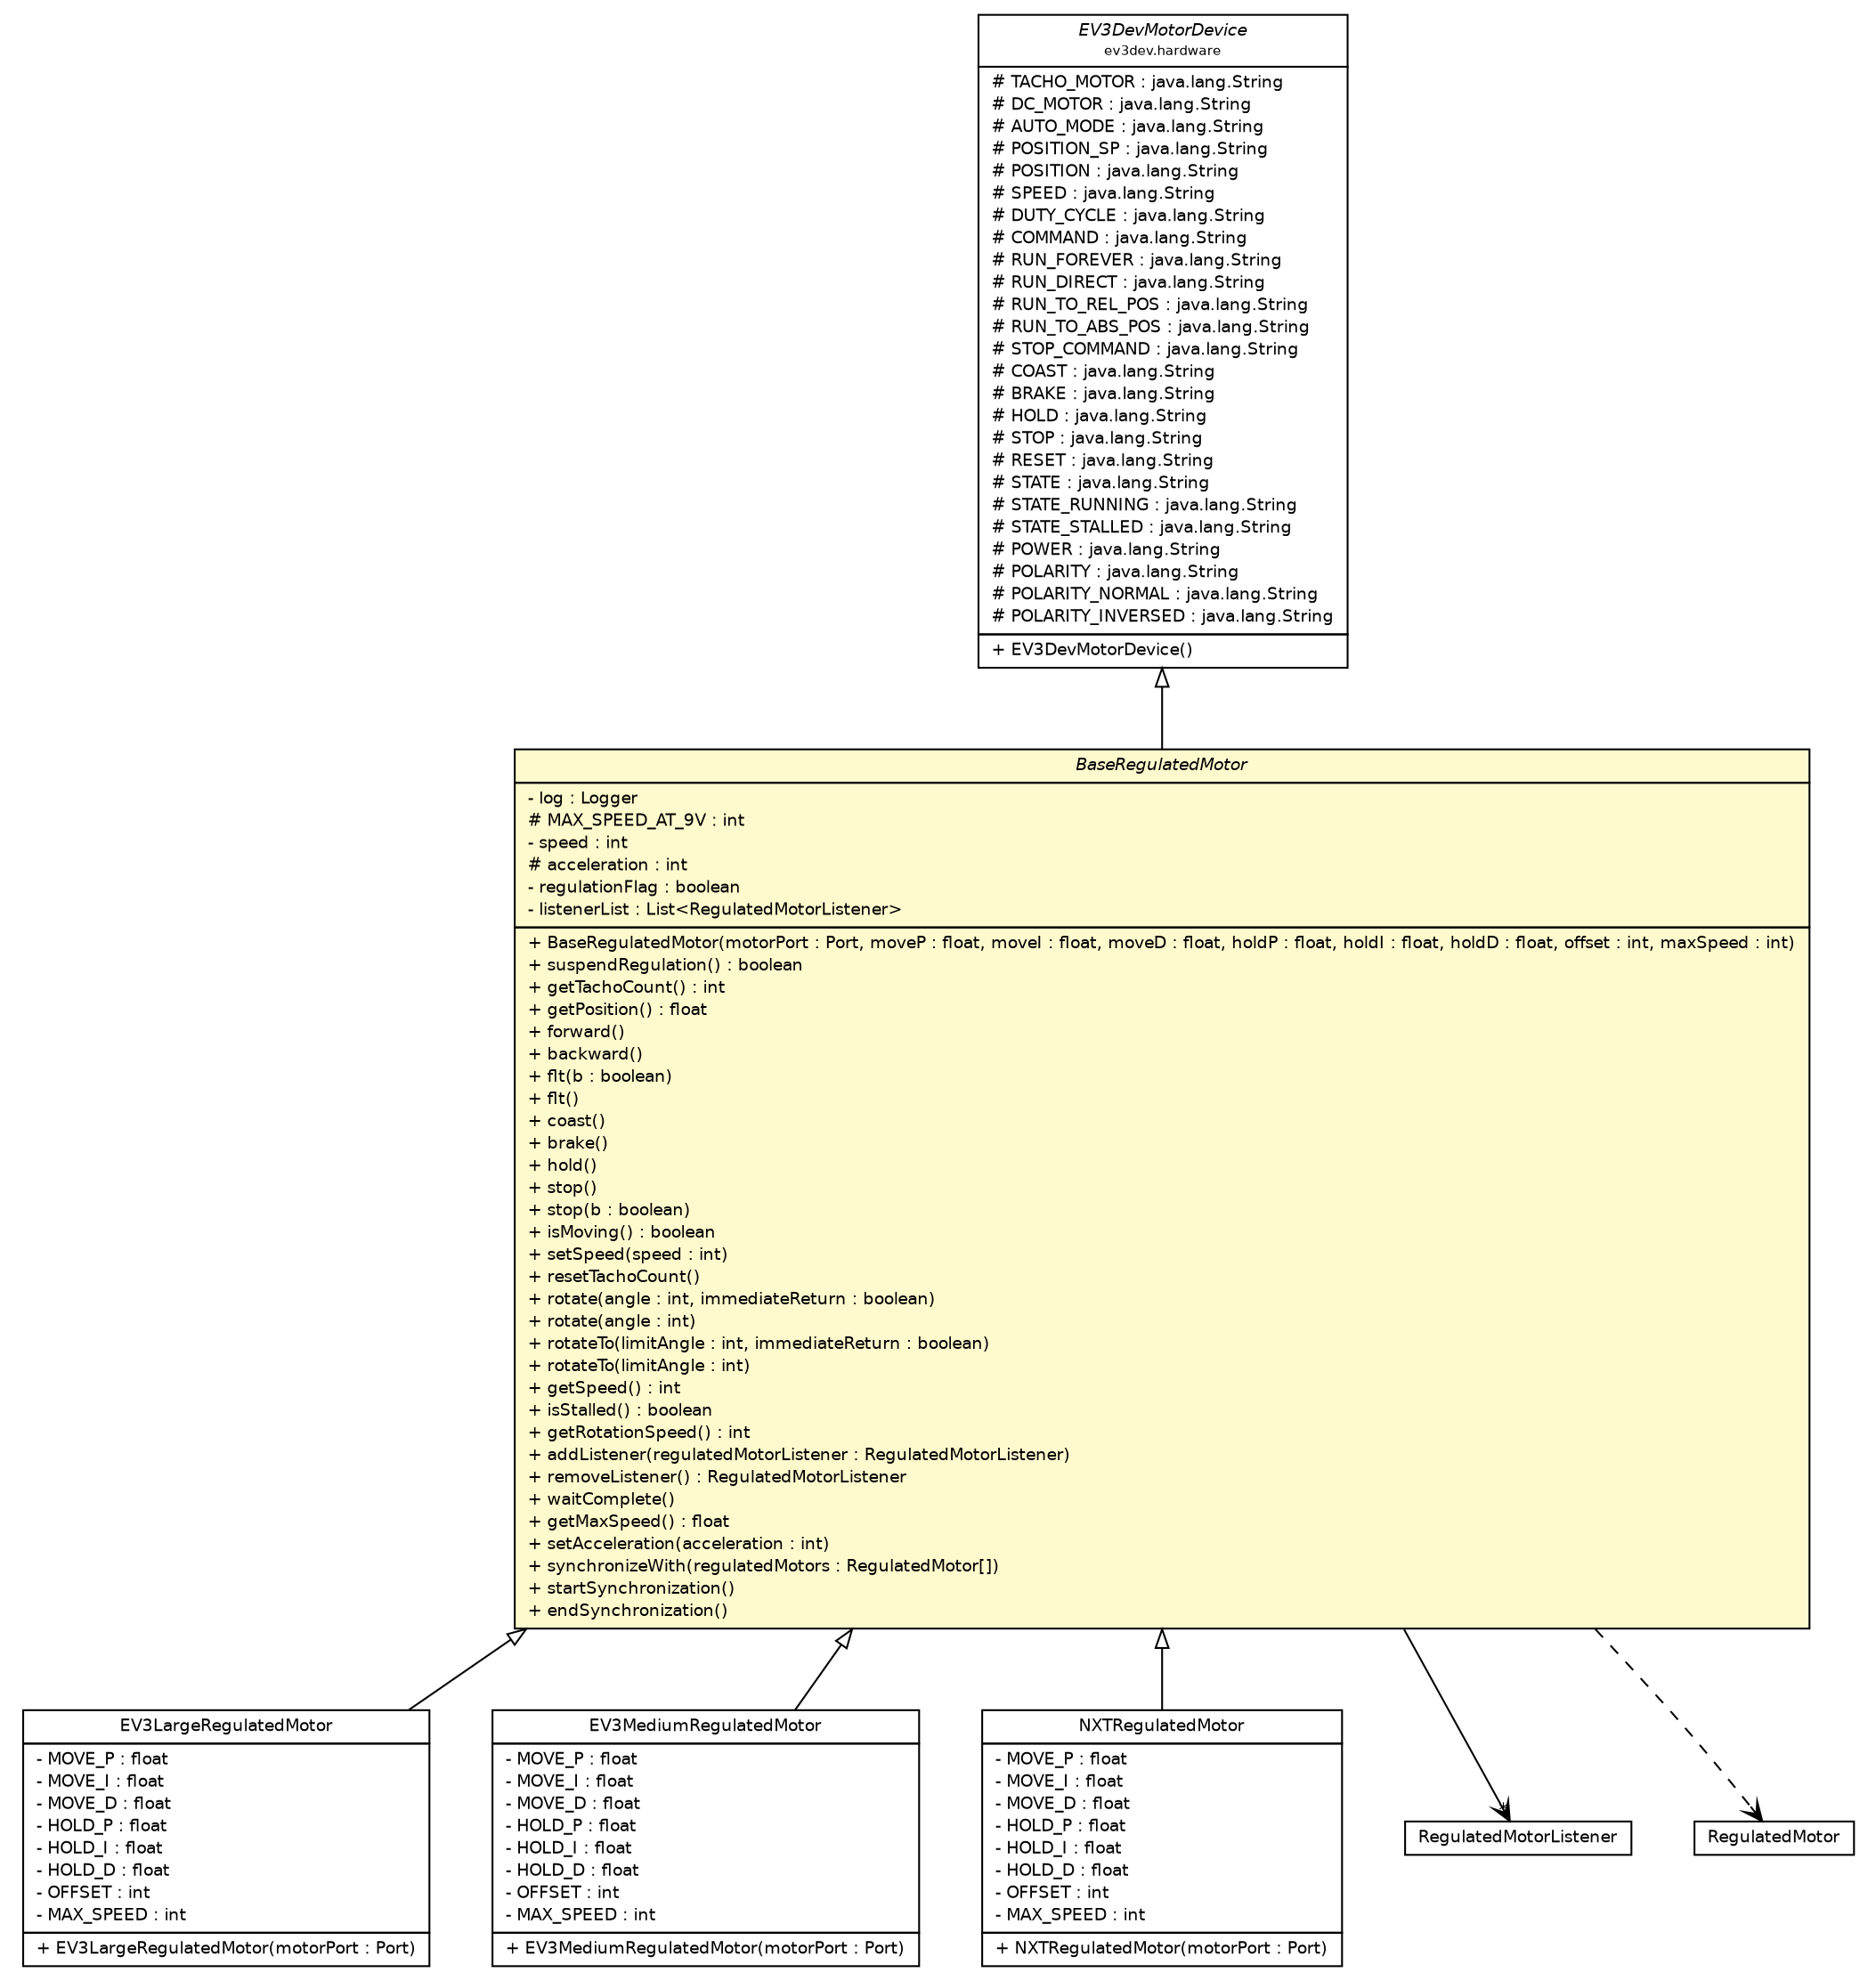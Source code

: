 #!/usr/local/bin/dot
#
# Class diagram 
# Generated by UMLGraph version R5_6-24-gf6e263 (http://www.umlgraph.org/)
#

digraph G {
	edge [fontname="Helvetica",fontsize=10,labelfontname="Helvetica",labelfontsize=10];
	node [fontname="Helvetica",fontsize=10,shape=plaintext];
	nodesep=0.25;
	ranksep=0.5;
	// ev3dev.actuators.lego.motors.BaseRegulatedMotor
	c930 [label=<<table title="ev3dev.actuators.lego.motors.BaseRegulatedMotor" border="0" cellborder="1" cellspacing="0" cellpadding="2" port="p" bgcolor="lemonChiffon" href="./BaseRegulatedMotor.html">
		<tr><td><table border="0" cellspacing="0" cellpadding="1">
<tr><td align="center" balign="center"><font face="Helvetica-Oblique"> BaseRegulatedMotor </font></td></tr>
		</table></td></tr>
		<tr><td><table border="0" cellspacing="0" cellpadding="1">
<tr><td align="left" balign="left"> - log : Logger </td></tr>
<tr><td align="left" balign="left"> # MAX_SPEED_AT_9V : int </td></tr>
<tr><td align="left" balign="left"> - speed : int </td></tr>
<tr><td align="left" balign="left"> # acceleration : int </td></tr>
<tr><td align="left" balign="left"> - regulationFlag : boolean </td></tr>
<tr><td align="left" balign="left"> - listenerList : List&lt;RegulatedMotorListener&gt; </td></tr>
		</table></td></tr>
		<tr><td><table border="0" cellspacing="0" cellpadding="1">
<tr><td align="left" balign="left"> + BaseRegulatedMotor(motorPort : Port, moveP : float, moveI : float, moveD : float, holdP : float, holdI : float, holdD : float, offset : int, maxSpeed : int) </td></tr>
<tr><td align="left" balign="left"> + suspendRegulation() : boolean </td></tr>
<tr><td align="left" balign="left"> + getTachoCount() : int </td></tr>
<tr><td align="left" balign="left"> + getPosition() : float </td></tr>
<tr><td align="left" balign="left"> + forward() </td></tr>
<tr><td align="left" balign="left"> + backward() </td></tr>
<tr><td align="left" balign="left"> + flt(b : boolean) </td></tr>
<tr><td align="left" balign="left"> + flt() </td></tr>
<tr><td align="left" balign="left"> + coast() </td></tr>
<tr><td align="left" balign="left"> + brake() </td></tr>
<tr><td align="left" balign="left"> + hold() </td></tr>
<tr><td align="left" balign="left"> + stop() </td></tr>
<tr><td align="left" balign="left"> + stop(b : boolean) </td></tr>
<tr><td align="left" balign="left"> + isMoving() : boolean </td></tr>
<tr><td align="left" balign="left"> + setSpeed(speed : int) </td></tr>
<tr><td align="left" balign="left"> + resetTachoCount() </td></tr>
<tr><td align="left" balign="left"> + rotate(angle : int, immediateReturn : boolean) </td></tr>
<tr><td align="left" balign="left"> + rotate(angle : int) </td></tr>
<tr><td align="left" balign="left"> + rotateTo(limitAngle : int, immediateReturn : boolean) </td></tr>
<tr><td align="left" balign="left"> + rotateTo(limitAngle : int) </td></tr>
<tr><td align="left" balign="left"> + getSpeed() : int </td></tr>
<tr><td align="left" balign="left"> + isStalled() : boolean </td></tr>
<tr><td align="left" balign="left"> + getRotationSpeed() : int </td></tr>
<tr><td align="left" balign="left"> + addListener(regulatedMotorListener : RegulatedMotorListener) </td></tr>
<tr><td align="left" balign="left"> + removeListener() : RegulatedMotorListener </td></tr>
<tr><td align="left" balign="left"> + waitComplete() </td></tr>
<tr><td align="left" balign="left"> + getMaxSpeed() : float </td></tr>
<tr><td align="left" balign="left"> + setAcceleration(acceleration : int) </td></tr>
<tr><td align="left" balign="left"> + synchronizeWith(regulatedMotors : RegulatedMotor[]) </td></tr>
<tr><td align="left" balign="left"> + startSynchronization() </td></tr>
<tr><td align="left" balign="left"> + endSynchronization() </td></tr>
		</table></td></tr>
		</table>>, URL="./BaseRegulatedMotor.html", fontname="Helvetica", fontcolor="black", fontsize=9.0];
	// ev3dev.actuators.lego.motors.EV3LargeRegulatedMotor
	c932 [label=<<table title="ev3dev.actuators.lego.motors.EV3LargeRegulatedMotor" border="0" cellborder="1" cellspacing="0" cellpadding="2" port="p" href="./EV3LargeRegulatedMotor.html">
		<tr><td><table border="0" cellspacing="0" cellpadding="1">
<tr><td align="center" balign="center"> EV3LargeRegulatedMotor </td></tr>
		</table></td></tr>
		<tr><td><table border="0" cellspacing="0" cellpadding="1">
<tr><td align="left" balign="left"> - MOVE_P : float </td></tr>
<tr><td align="left" balign="left"> - MOVE_I : float </td></tr>
<tr><td align="left" balign="left"> - MOVE_D : float </td></tr>
<tr><td align="left" balign="left"> - HOLD_P : float </td></tr>
<tr><td align="left" balign="left"> - HOLD_I : float </td></tr>
<tr><td align="left" balign="left"> - HOLD_D : float </td></tr>
<tr><td align="left" balign="left"> - OFFSET : int </td></tr>
<tr><td align="left" balign="left"> - MAX_SPEED : int </td></tr>
		</table></td></tr>
		<tr><td><table border="0" cellspacing="0" cellpadding="1">
<tr><td align="left" balign="left"> + EV3LargeRegulatedMotor(motorPort : Port) </td></tr>
		</table></td></tr>
		</table>>, URL="./EV3LargeRegulatedMotor.html", fontname="Helvetica", fontcolor="black", fontsize=9.0];
	// ev3dev.actuators.lego.motors.EV3MediumRegulatedMotor
	c933 [label=<<table title="ev3dev.actuators.lego.motors.EV3MediumRegulatedMotor" border="0" cellborder="1" cellspacing="0" cellpadding="2" port="p" href="./EV3MediumRegulatedMotor.html">
		<tr><td><table border="0" cellspacing="0" cellpadding="1">
<tr><td align="center" balign="center"> EV3MediumRegulatedMotor </td></tr>
		</table></td></tr>
		<tr><td><table border="0" cellspacing="0" cellpadding="1">
<tr><td align="left" balign="left"> - MOVE_P : float </td></tr>
<tr><td align="left" balign="left"> - MOVE_I : float </td></tr>
<tr><td align="left" balign="left"> - MOVE_D : float </td></tr>
<tr><td align="left" balign="left"> - HOLD_P : float </td></tr>
<tr><td align="left" balign="left"> - HOLD_I : float </td></tr>
<tr><td align="left" balign="left"> - HOLD_D : float </td></tr>
<tr><td align="left" balign="left"> - OFFSET : int </td></tr>
<tr><td align="left" balign="left"> - MAX_SPEED : int </td></tr>
		</table></td></tr>
		<tr><td><table border="0" cellspacing="0" cellpadding="1">
<tr><td align="left" balign="left"> + EV3MediumRegulatedMotor(motorPort : Port) </td></tr>
		</table></td></tr>
		</table>>, URL="./EV3MediumRegulatedMotor.html", fontname="Helvetica", fontcolor="black", fontsize=9.0];
	// ev3dev.actuators.lego.motors.NXTRegulatedMotor
	c935 [label=<<table title="ev3dev.actuators.lego.motors.NXTRegulatedMotor" border="0" cellborder="1" cellspacing="0" cellpadding="2" port="p" href="./NXTRegulatedMotor.html">
		<tr><td><table border="0" cellspacing="0" cellpadding="1">
<tr><td align="center" balign="center"> NXTRegulatedMotor </td></tr>
		</table></td></tr>
		<tr><td><table border="0" cellspacing="0" cellpadding="1">
<tr><td align="left" balign="left"> - MOVE_P : float </td></tr>
<tr><td align="left" balign="left"> - MOVE_I : float </td></tr>
<tr><td align="left" balign="left"> - MOVE_D : float </td></tr>
<tr><td align="left" balign="left"> - HOLD_P : float </td></tr>
<tr><td align="left" balign="left"> - HOLD_I : float </td></tr>
<tr><td align="left" balign="left"> - HOLD_D : float </td></tr>
<tr><td align="left" balign="left"> - OFFSET : int </td></tr>
<tr><td align="left" balign="left"> - MAX_SPEED : int </td></tr>
		</table></td></tr>
		<tr><td><table border="0" cellspacing="0" cellpadding="1">
<tr><td align="left" balign="left"> + NXTRegulatedMotor(motorPort : Port) </td></tr>
		</table></td></tr>
		</table>>, URL="./NXTRegulatedMotor.html", fontname="Helvetica", fontcolor="black", fontsize=9.0];
	// ev3dev.hardware.EV3DevMotorDevice
	c941 [label=<<table title="ev3dev.hardware.EV3DevMotorDevice" border="0" cellborder="1" cellspacing="0" cellpadding="2" port="p" href="../../../hardware/EV3DevMotorDevice.html">
		<tr><td><table border="0" cellspacing="0" cellpadding="1">
<tr><td align="center" balign="center"><font face="Helvetica-Oblique"> EV3DevMotorDevice </font></td></tr>
<tr><td align="center" balign="center"><font point-size="7.0"> ev3dev.hardware </font></td></tr>
		</table></td></tr>
		<tr><td><table border="0" cellspacing="0" cellpadding="1">
<tr><td align="left" balign="left"> # TACHO_MOTOR : java.lang.String </td></tr>
<tr><td align="left" balign="left"> # DC_MOTOR : java.lang.String </td></tr>
<tr><td align="left" balign="left"> # AUTO_MODE : java.lang.String </td></tr>
<tr><td align="left" balign="left"> # POSITION_SP : java.lang.String </td></tr>
<tr><td align="left" balign="left"> # POSITION : java.lang.String </td></tr>
<tr><td align="left" balign="left"> # SPEED : java.lang.String </td></tr>
<tr><td align="left" balign="left"> # DUTY_CYCLE : java.lang.String </td></tr>
<tr><td align="left" balign="left"> # COMMAND : java.lang.String </td></tr>
<tr><td align="left" balign="left"> # RUN_FOREVER : java.lang.String </td></tr>
<tr><td align="left" balign="left"> # RUN_DIRECT : java.lang.String </td></tr>
<tr><td align="left" balign="left"> # RUN_TO_REL_POS : java.lang.String </td></tr>
<tr><td align="left" balign="left"> # RUN_TO_ABS_POS : java.lang.String </td></tr>
<tr><td align="left" balign="left"> # STOP_COMMAND : java.lang.String </td></tr>
<tr><td align="left" balign="left"> # COAST : java.lang.String </td></tr>
<tr><td align="left" balign="left"> # BRAKE : java.lang.String </td></tr>
<tr><td align="left" balign="left"> # HOLD : java.lang.String </td></tr>
<tr><td align="left" balign="left"> # STOP : java.lang.String </td></tr>
<tr><td align="left" balign="left"> # RESET : java.lang.String </td></tr>
<tr><td align="left" balign="left"> # STATE : java.lang.String </td></tr>
<tr><td align="left" balign="left"> # STATE_RUNNING : java.lang.String </td></tr>
<tr><td align="left" balign="left"> # STATE_STALLED : java.lang.String </td></tr>
<tr><td align="left" balign="left"> # POWER : java.lang.String </td></tr>
<tr><td align="left" balign="left"> # POLARITY : java.lang.String </td></tr>
<tr><td align="left" balign="left"> # POLARITY_NORMAL : java.lang.String </td></tr>
<tr><td align="left" balign="left"> # POLARITY_INVERSED : java.lang.String </td></tr>
		</table></td></tr>
		<tr><td><table border="0" cellspacing="0" cellpadding="1">
<tr><td align="left" balign="left"> + EV3DevMotorDevice() </td></tr>
		</table></td></tr>
		</table>>, URL="../../../hardware/EV3DevMotorDevice.html", fontname="Helvetica", fontcolor="black", fontsize=9.0];
	//ev3dev.actuators.lego.motors.BaseRegulatedMotor extends ev3dev.hardware.EV3DevMotorDevice
	c941:p -> c930:p [dir=back,arrowtail=empty];
	//ev3dev.actuators.lego.motors.EV3LargeRegulatedMotor extends ev3dev.actuators.lego.motors.BaseRegulatedMotor
	c930:p -> c932:p [dir=back,arrowtail=empty];
	//ev3dev.actuators.lego.motors.EV3MediumRegulatedMotor extends ev3dev.actuators.lego.motors.BaseRegulatedMotor
	c930:p -> c933:p [dir=back,arrowtail=empty];
	//ev3dev.actuators.lego.motors.NXTRegulatedMotor extends ev3dev.actuators.lego.motors.BaseRegulatedMotor
	c930:p -> c935:p [dir=back,arrowtail=empty];
	// ev3dev.actuators.lego.motors.BaseRegulatedMotor NAVASSOC RegulatedMotorListener
	c930:p -> c984:p [taillabel="", label="", headlabel="*", fontname="Helvetica", fontcolor="black", fontsize=10.0, color="black", arrowhead=open];
	// ev3dev.actuators.lego.motors.BaseRegulatedMotor DEPEND RegulatedMotor
	c930:p -> c985:p [taillabel="", label="", headlabel="", fontname="Helvetica", fontcolor="black", fontsize=10.0, color="black", arrowhead=open, style=dashed];
	// RegulatedMotor
	c985[label=<<table title="RegulatedMotor" border="0" cellborder="1" cellspacing="0" cellpadding="2" port="p" href="http://java.sun.com/j2se/1.4.2/docs/api//RegulatedMotor.html">
		<tr><td><table border="0" cellspacing="0" cellpadding="1">
<tr><td align="center" balign="center"> RegulatedMotor </td></tr>
		</table></td></tr>
		</table>>, fontname="Helvetica", fontcolor="black", fontsize=9.0];
	// RegulatedMotorListener
	c984[label=<<table title="RegulatedMotorListener" border="0" cellborder="1" cellspacing="0" cellpadding="2" port="p" href="http://java.sun.com/j2se/1.4.2/docs/api//RegulatedMotorListener.html">
		<tr><td><table border="0" cellspacing="0" cellpadding="1">
<tr><td align="center" balign="center"> RegulatedMotorListener </td></tr>
		</table></td></tr>
		</table>>, fontname="Helvetica", fontcolor="black", fontsize=9.0];
}

